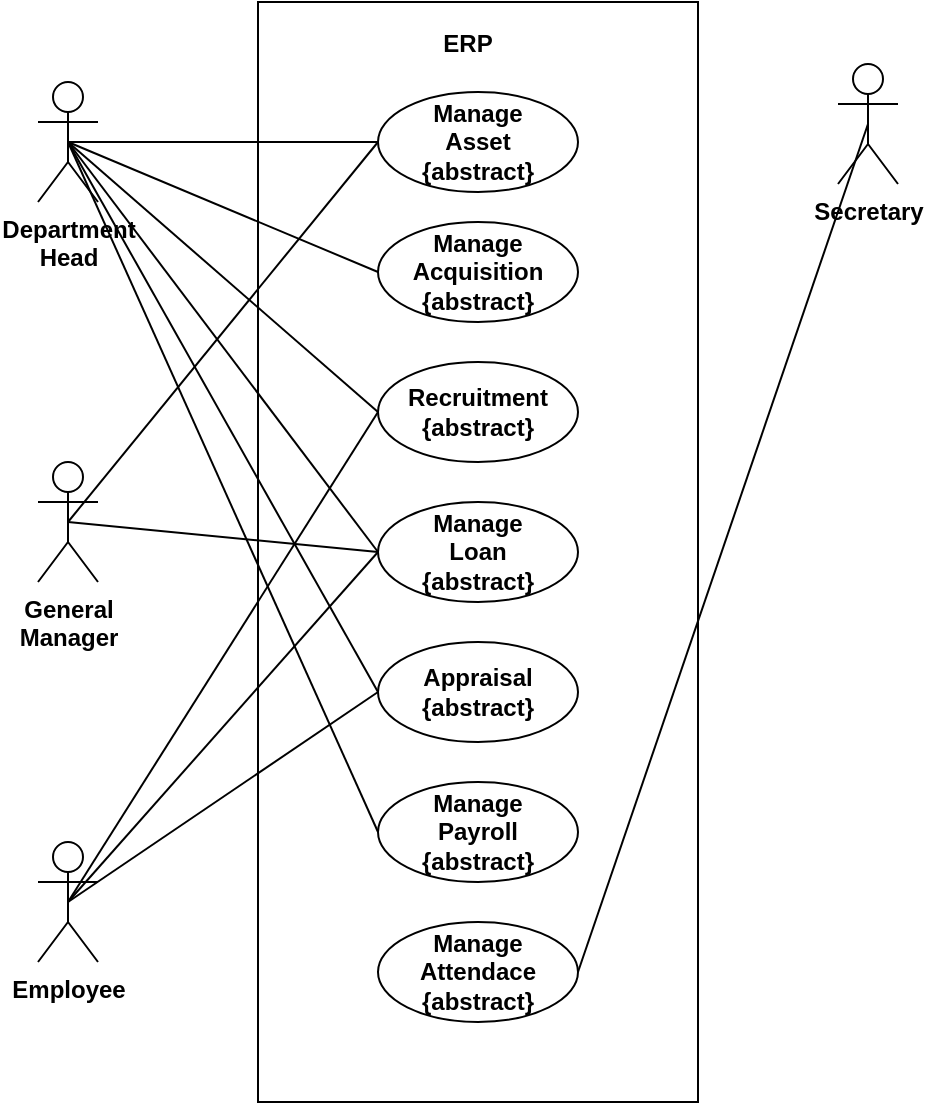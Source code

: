 <mxfile version="18.0.6" type="device"><diagram id="h_L4HqCJKk6Ls7-4gaOm" name="Page-1"><mxGraphModel dx="1422" dy="5398" grid="1" gridSize="10" guides="1" tooltips="1" connect="1" arrows="1" fold="1" page="1" pageScale="1" pageWidth="850" pageHeight="1100" math="0" shadow="0"><root><mxCell id="0"/><mxCell id="1" parent="0"/><mxCell id="c40noUVdhxM0cP05S7zr-11" value="" style="rounded=0;whiteSpace=wrap;html=1;" parent="1" vertex="1"><mxGeometry x="320" y="-4150" width="220" height="550" as="geometry"/></mxCell><mxCell id="c40noUVdhxM0cP05S7zr-12" value="ERP" style="text;html=1;strokeColor=none;fillColor=none;align=center;verticalAlign=middle;whiteSpace=wrap;rounded=0;fontStyle=1" parent="1" vertex="1"><mxGeometry x="350" y="-4140" width="150" height="21" as="geometry"/></mxCell><mxCell id="c40noUVdhxM0cP05S7zr-13" style="edgeStyle=none;orthogonalLoop=1;jettySize=auto;html=1;exitX=0.5;exitY=0.5;exitDx=0;exitDy=0;exitPerimeter=0;entryX=0;entryY=0.5;entryDx=0;entryDy=0;endArrow=none;" parent="1" source="c40noUVdhxM0cP05S7zr-14" target="c40noUVdhxM0cP05S7zr-19" edge="1"><mxGeometry relative="1" as="geometry"/></mxCell><mxCell id="c40noUVdhxM0cP05S7zr-14" value="Department &lt;br&gt;Head" style="shape=umlActor;verticalLabelPosition=bottom;labelBackgroundColor=#ffffff;verticalAlign=top;html=1;outlineConnect=0;fontStyle=1" parent="1" vertex="1"><mxGeometry x="210" y="-4110" width="30" height="60" as="geometry"/></mxCell><mxCell id="c40noUVdhxM0cP05S7zr-19" value="Manage&lt;br&gt;Asset&lt;br&gt;{abstract}" style="ellipse;whiteSpace=wrap;html=1;fontStyle=1;labelBackgroundColor=none;labelBorderColor=none;" parent="1" vertex="1"><mxGeometry x="380" y="-4105" width="100" height="50" as="geometry"/></mxCell><mxCell id="1UJYxl6KhCbV15qTPO2m-4" value="Manage Acquisition&lt;br&gt;{abstract}" style="ellipse;whiteSpace=wrap;html=1;fontStyle=1;labelBackgroundColor=none;labelBorderColor=none;" parent="1" vertex="1"><mxGeometry x="380" y="-4040" width="100" height="50" as="geometry"/></mxCell><mxCell id="1UJYxl6KhCbV15qTPO2m-5" value="Recruitment&lt;br&gt;{abstract}" style="ellipse;whiteSpace=wrap;html=1;fontStyle=1;labelBackgroundColor=none;labelBorderColor=none;" parent="1" vertex="1"><mxGeometry x="380" y="-3970" width="100" height="50" as="geometry"/></mxCell><mxCell id="1UJYxl6KhCbV15qTPO2m-6" value="Employee" style="shape=umlActor;verticalLabelPosition=bottom;labelBackgroundColor=#ffffff;verticalAlign=top;html=1;outlineConnect=0;fontStyle=1" parent="1" vertex="1"><mxGeometry x="210" y="-3730" width="30" height="60" as="geometry"/></mxCell><mxCell id="1UJYxl6KhCbV15qTPO2m-7" style="edgeStyle=none;orthogonalLoop=1;jettySize=auto;html=1;exitX=0.5;exitY=0.5;exitDx=0;exitDy=0;exitPerimeter=0;entryX=0;entryY=0.5;entryDx=0;entryDy=0;endArrow=none;" parent="1" source="c40noUVdhxM0cP05S7zr-14" target="1UJYxl6KhCbV15qTPO2m-4" edge="1"><mxGeometry relative="1" as="geometry"><mxPoint x="235" y="-4070" as="sourcePoint"/><mxPoint x="390" y="-4005" as="targetPoint"/></mxGeometry></mxCell><mxCell id="1UJYxl6KhCbV15qTPO2m-8" style="edgeStyle=none;orthogonalLoop=1;jettySize=auto;html=1;exitX=0.5;exitY=0.5;exitDx=0;exitDy=0;exitPerimeter=0;entryX=0;entryY=0.5;entryDx=0;entryDy=0;endArrow=none;" parent="1" source="c40noUVdhxM0cP05S7zr-14" target="1UJYxl6KhCbV15qTPO2m-5" edge="1"><mxGeometry relative="1" as="geometry"><mxPoint x="235" y="-4070" as="sourcePoint"/><mxPoint x="390" y="-3935" as="targetPoint"/></mxGeometry></mxCell><mxCell id="1UJYxl6KhCbV15qTPO2m-9" style="edgeStyle=none;orthogonalLoop=1;jettySize=auto;html=1;exitX=0.5;exitY=0.5;exitDx=0;exitDy=0;exitPerimeter=0;endArrow=none;entryX=0;entryY=0.5;entryDx=0;entryDy=0;" parent="1" source="1UJYxl6KhCbV15qTPO2m-6" target="1UJYxl6KhCbV15qTPO2m-5" edge="1"><mxGeometry relative="1" as="geometry"><mxPoint x="235" y="-4070" as="sourcePoint"/><mxPoint x="260" y="-3790" as="targetPoint"/></mxGeometry></mxCell><mxCell id="1UJYxl6KhCbV15qTPO2m-10" value="Manage&lt;br&gt;Loan&lt;br&gt;{abstract}" style="ellipse;whiteSpace=wrap;html=1;fontStyle=1;labelBackgroundColor=none;labelBorderColor=none;" parent="1" vertex="1"><mxGeometry x="380" y="-3900" width="100" height="50" as="geometry"/></mxCell><mxCell id="1UJYxl6KhCbV15qTPO2m-11" style="edgeStyle=none;orthogonalLoop=1;jettySize=auto;html=1;exitX=0.5;exitY=0.5;exitDx=0;exitDy=0;exitPerimeter=0;entryX=0;entryY=0.5;entryDx=0;entryDy=0;endArrow=none;" parent="1" source="c40noUVdhxM0cP05S7zr-14" target="1UJYxl6KhCbV15qTPO2m-10" edge="1"><mxGeometry relative="1" as="geometry"><mxPoint x="235" y="-4070" as="sourcePoint"/><mxPoint x="390" y="-3865" as="targetPoint"/></mxGeometry></mxCell><mxCell id="1UJYxl6KhCbV15qTPO2m-12" style="edgeStyle=none;orthogonalLoop=1;jettySize=auto;html=1;exitX=0.5;exitY=0.5;exitDx=0;exitDy=0;exitPerimeter=0;endArrow=none;entryX=0;entryY=0.5;entryDx=0;entryDy=0;" parent="1" source="1UJYxl6KhCbV15qTPO2m-6" target="1UJYxl6KhCbV15qTPO2m-10" edge="1"><mxGeometry relative="1" as="geometry"><mxPoint x="235" y="-4070" as="sourcePoint"/><mxPoint x="240" y="-3730" as="targetPoint"/></mxGeometry></mxCell><mxCell id="1UJYxl6KhCbV15qTPO2m-13" value="Appraisal&lt;br&gt;{abstract}" style="ellipse;whiteSpace=wrap;html=1;fontStyle=1;labelBackgroundColor=none;labelBorderColor=none;" parent="1" vertex="1"><mxGeometry x="380" y="-3830" width="100" height="50" as="geometry"/></mxCell><mxCell id="1UJYxl6KhCbV15qTPO2m-14" style="edgeStyle=none;orthogonalLoop=1;jettySize=auto;html=1;exitX=0.5;exitY=0.5;exitDx=0;exitDy=0;exitPerimeter=0;entryX=0;entryY=0.5;entryDx=0;entryDy=0;endArrow=none;" parent="1" source="c40noUVdhxM0cP05S7zr-14" target="1UJYxl6KhCbV15qTPO2m-13" edge="1"><mxGeometry relative="1" as="geometry"><mxPoint x="235" y="-4070" as="sourcePoint"/><mxPoint x="390" y="-3795" as="targetPoint"/></mxGeometry></mxCell><mxCell id="1UJYxl6KhCbV15qTPO2m-15" style="edgeStyle=none;orthogonalLoop=1;jettySize=auto;html=1;exitX=0.5;exitY=0.5;exitDx=0;exitDy=0;exitPerimeter=0;endArrow=none;entryX=0;entryY=0.5;entryDx=0;entryDy=0;" parent="1" source="1UJYxl6KhCbV15qTPO2m-6" target="1UJYxl6KhCbV15qTPO2m-13" edge="1"><mxGeometry relative="1" as="geometry"><mxPoint x="235" y="-3920" as="sourcePoint"/><mxPoint x="390" y="-3795" as="targetPoint"/></mxGeometry></mxCell><mxCell id="1UJYxl6KhCbV15qTPO2m-16" value="Manage&lt;br&gt;Payroll&lt;br&gt;{abstract}" style="ellipse;whiteSpace=wrap;html=1;fontStyle=1;labelBackgroundColor=none;labelBorderColor=none;" parent="1" vertex="1"><mxGeometry x="380" y="-3760" width="100" height="50" as="geometry"/></mxCell><mxCell id="1UJYxl6KhCbV15qTPO2m-17" style="edgeStyle=none;orthogonalLoop=1;jettySize=auto;html=1;exitX=0.5;exitY=0.5;exitDx=0;exitDy=0;exitPerimeter=0;endArrow=none;entryX=0;entryY=0.5;entryDx=0;entryDy=0;" parent="1" source="c40noUVdhxM0cP05S7zr-14" target="1UJYxl6KhCbV15qTPO2m-16" edge="1"><mxGeometry relative="1" as="geometry"><mxPoint x="235" y="-3920" as="sourcePoint"/><mxPoint x="385" y="-3725" as="targetPoint"/></mxGeometry></mxCell><mxCell id="YYD07Jb3MfhaMA6wD_Nq-1" value="General&lt;br&gt;Manager" style="shape=umlActor;verticalLabelPosition=bottom;labelBackgroundColor=#ffffff;verticalAlign=top;html=1;outlineConnect=0;fontStyle=1" vertex="1" parent="1"><mxGeometry x="210" y="-3920" width="30" height="60" as="geometry"/></mxCell><mxCell id="YYD07Jb3MfhaMA6wD_Nq-2" style="edgeStyle=none;orthogonalLoop=1;jettySize=auto;html=1;exitX=0.5;exitY=0.5;exitDx=0;exitDy=0;exitPerimeter=0;endArrow=none;entryX=0;entryY=0.5;entryDx=0;entryDy=0;" edge="1" parent="1" source="YYD07Jb3MfhaMA6wD_Nq-1" target="c40noUVdhxM0cP05S7zr-19"><mxGeometry relative="1" as="geometry"><mxPoint x="235" y="-4070" as="sourcePoint"/><mxPoint x="385" y="-3655" as="targetPoint"/></mxGeometry></mxCell><mxCell id="YYD07Jb3MfhaMA6wD_Nq-3" style="edgeStyle=none;orthogonalLoop=1;jettySize=auto;html=1;exitX=0.5;exitY=0.5;exitDx=0;exitDy=0;exitPerimeter=0;endArrow=none;entryX=0;entryY=0.5;entryDx=0;entryDy=0;" edge="1" parent="1" source="YYD07Jb3MfhaMA6wD_Nq-1" target="1UJYxl6KhCbV15qTPO2m-10"><mxGeometry relative="1" as="geometry"><mxPoint x="235" y="-3880" as="sourcePoint"/><mxPoint x="390" y="-4070" as="targetPoint"/></mxGeometry></mxCell><mxCell id="YYD07Jb3MfhaMA6wD_Nq-4" value="Manage&lt;br&gt;Attendace&lt;br&gt;{abstract}" style="ellipse;whiteSpace=wrap;html=1;fontStyle=1;labelBackgroundColor=none;labelBorderColor=none;" vertex="1" parent="1"><mxGeometry x="380" y="-3690" width="100" height="50" as="geometry"/></mxCell><mxCell id="YYD07Jb3MfhaMA6wD_Nq-5" value="Secretary" style="shape=umlActor;verticalLabelPosition=bottom;labelBackgroundColor=#ffffff;verticalAlign=top;html=1;outlineConnect=0;fontStyle=1" vertex="1" parent="1"><mxGeometry x="610" y="-4119" width="30" height="60" as="geometry"/></mxCell><mxCell id="YYD07Jb3MfhaMA6wD_Nq-6" style="edgeStyle=none;orthogonalLoop=1;jettySize=auto;html=1;exitX=1;exitY=0.5;exitDx=0;exitDy=0;endArrow=none;entryX=0.5;entryY=0.5;entryDx=0;entryDy=0;entryPerimeter=0;" edge="1" parent="1" source="YYD07Jb3MfhaMA6wD_Nq-4" target="YYD07Jb3MfhaMA6wD_Nq-5"><mxGeometry relative="1" as="geometry"><mxPoint x="235" y="-3690" as="sourcePoint"/><mxPoint x="390" y="-3795" as="targetPoint"/></mxGeometry></mxCell></root></mxGraphModel></diagram></mxfile>
